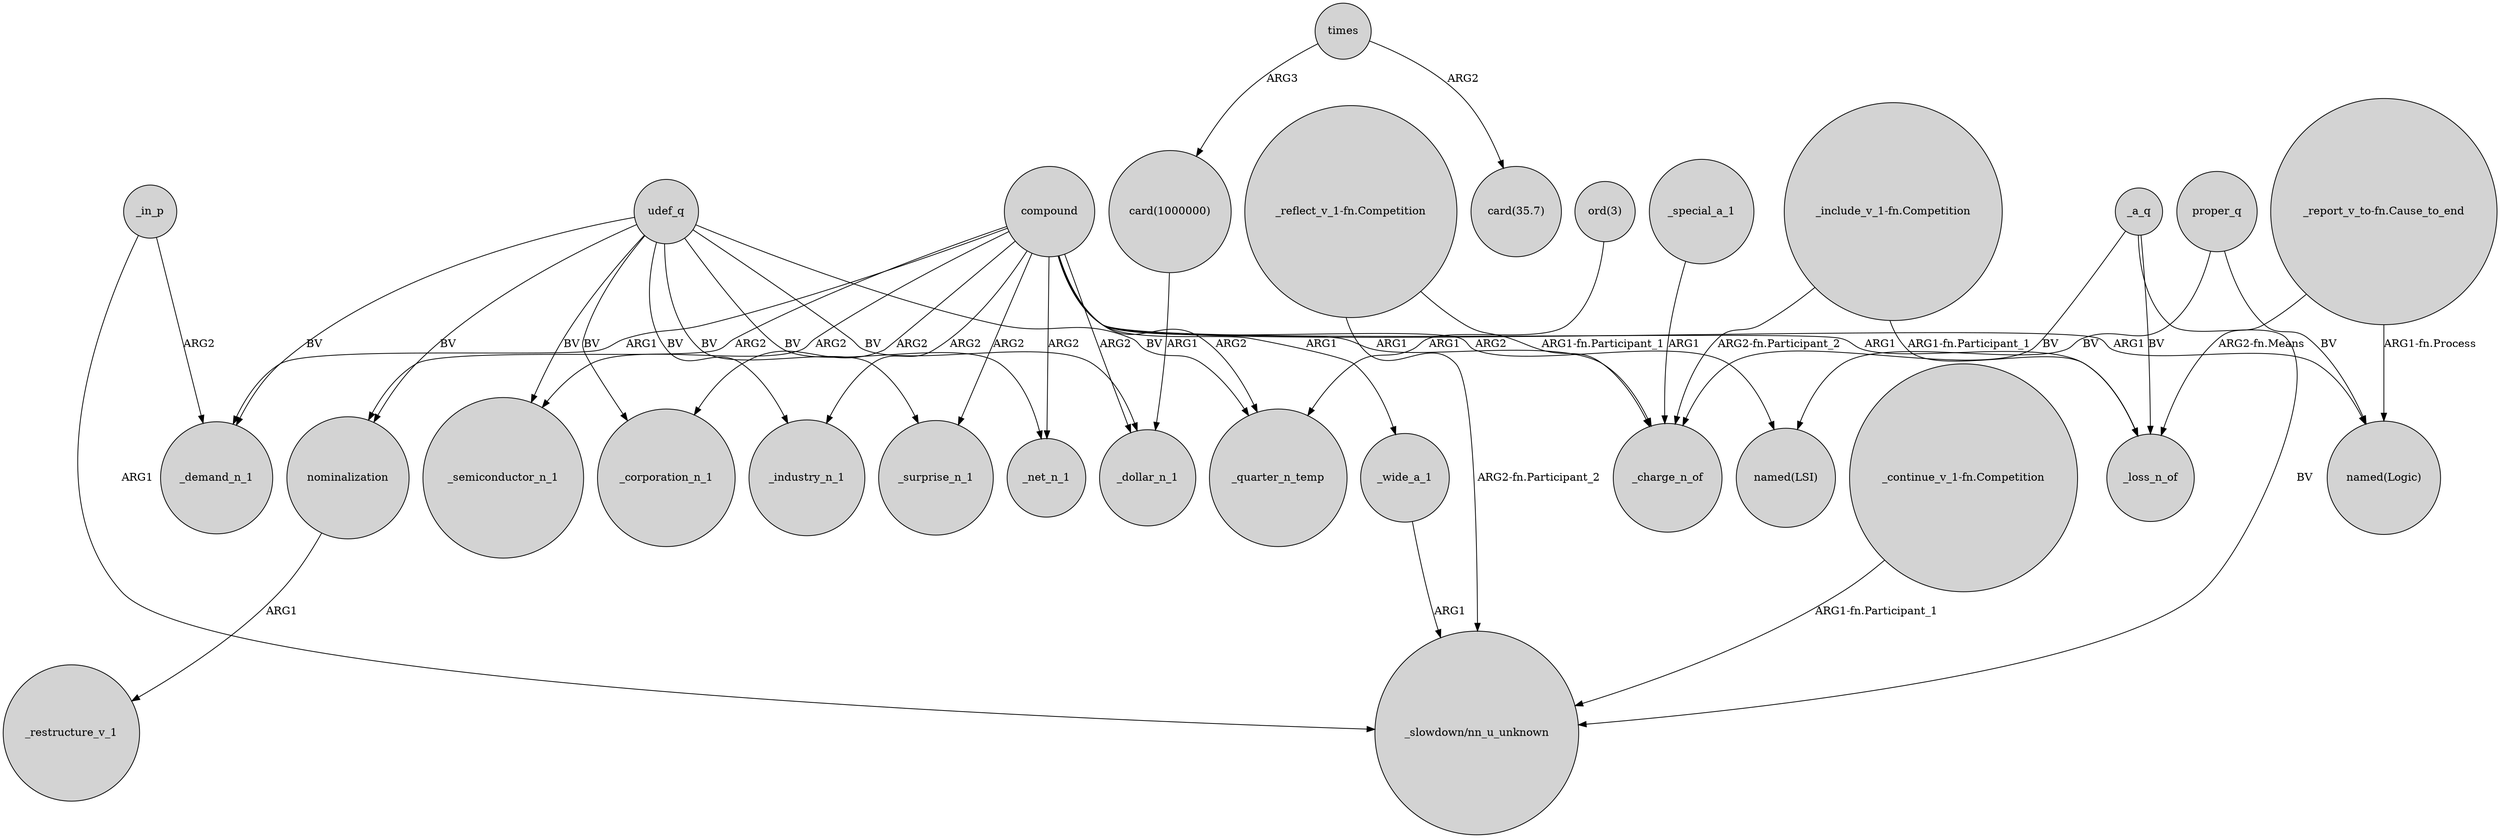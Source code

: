 digraph {
	node [shape=circle style=filled]
	compound -> _charge_n_of [label=ARG1]
	compound -> _semiconductor_n_1 [label=ARG2]
	_in_p -> _demand_n_1 [label=ARG2]
	compound -> nominalization [label=ARG2]
	compound -> _dollar_n_1 [label=ARG2]
	compound -> "named(Logic)" [label=ARG1]
	proper_q -> "named(LSI)" [label=BV]
	compound -> _demand_n_1 [label=ARG1]
	"_reflect_v_1-fn.Competition" -> "_slowdown/nn_u_unknown" [label="ARG2-fn.Participant_2"]
	"_report_v_to-fn.Cause_to_end" -> _loss_n_of [label="ARG2-fn.Means"]
	udef_q -> _dollar_n_1 [label=BV]
	_a_q -> _charge_n_of [label=BV]
	_a_q -> _loss_n_of [label=BV]
	"_continue_v_1-fn.Competition" -> "_slowdown/nn_u_unknown" [label="ARG1-fn.Participant_1"]
	udef_q -> _semiconductor_n_1 [label=BV]
	"ord(3)" -> _quarter_n_temp [label=ARG1]
	udef_q -> _corporation_n_1 [label=BV]
	compound -> _industry_n_1 [label=ARG2]
	_in_p -> "_slowdown/nn_u_unknown" [label=ARG1]
	udef_q -> _surprise_n_1 [label=BV]
	udef_q -> _quarter_n_temp [label=BV]
	"_reflect_v_1-fn.Competition" -> _charge_n_of [label="ARG1-fn.Participant_1"]
	"_include_v_1-fn.Competition" -> _loss_n_of [label="ARG1-fn.Participant_1"]
	_a_q -> "_slowdown/nn_u_unknown" [label=BV]
	proper_q -> "named(Logic)" [label=BV]
	udef_q -> _net_n_1 [label=BV]
	_wide_a_1 -> "_slowdown/nn_u_unknown" [label=ARG1]
	udef_q -> nominalization [label=BV]
	nominalization -> _restructure_v_1 [label=ARG1]
	"_report_v_to-fn.Cause_to_end" -> "named(Logic)" [label="ARG1-fn.Process"]
	"card(1000000)" -> _dollar_n_1 [label=ARG1]
	compound -> "named(LSI)" [label=ARG2]
	compound -> _loss_n_of [label=ARG1]
	compound -> _net_n_1 [label=ARG2]
	_special_a_1 -> _charge_n_of [label=ARG1]
	"_include_v_1-fn.Competition" -> _charge_n_of [label="ARG2-fn.Participant_2"]
	compound -> _quarter_n_temp [label=ARG2]
	times -> "card(35.7)" [label=ARG2]
	compound -> _corporation_n_1 [label=ARG2]
	compound -> _wide_a_1 [label=ARG1]
	udef_q -> _demand_n_1 [label=BV]
	times -> "card(1000000)" [label=ARG3]
	udef_q -> _industry_n_1 [label=BV]
	compound -> _surprise_n_1 [label=ARG2]
}
